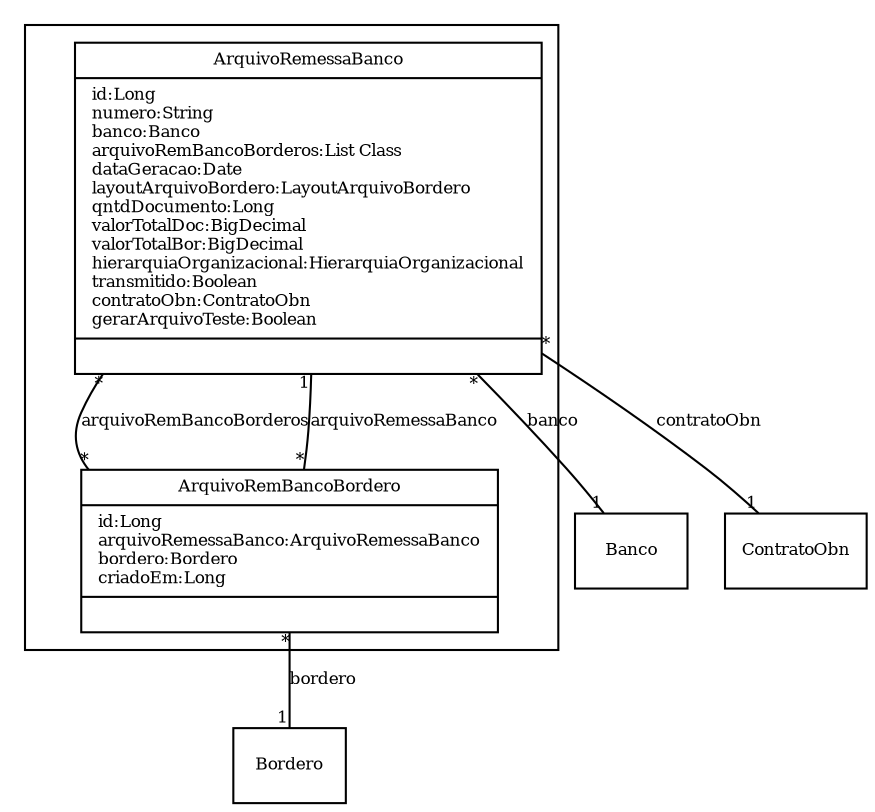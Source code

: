 digraph G{
fontname = "Times-Roman"
fontsize = 8

node [
        fontname = "Times-Roman"
        fontsize = 8
        shape = "record"
]

edge [
        fontname = "Times-Roman"
        fontsize = 8
]

subgraph clusterARQUIVO__OBN600
{
ArquivoRemessaBanco [label = "{ArquivoRemessaBanco|id:Long\lnumero:String\lbanco:Banco\larquivoRemBancoBorderos:List Class\ldataGeracao:Date\llayoutArquivoBordero:LayoutArquivoBordero\lqntdDocumento:Long\lvalorTotalDoc:BigDecimal\lvalorTotalBor:BigDecimal\lhierarquiaOrganizacional:HierarquiaOrganizacional\ltransmitido:Boolean\lcontratoObn:ContratoObn\lgerarArquivoTeste:Boolean\l|\l}"]
ArquivoRemBancoBordero [label = "{ArquivoRemBancoBordero|id:Long\larquivoRemessaBanco:ArquivoRemessaBanco\lbordero:Bordero\lcriadoEm:Long\l|\l}"]
}
edge [arrowhead = "none" headlabel = "1" taillabel = "*"] ArquivoRemessaBanco -> Banco [label = "banco"]
edge [arrowhead = "none" headlabel = "*" taillabel = "*"] ArquivoRemessaBanco -> ArquivoRemBancoBordero [label = "arquivoRemBancoBorderos"]
edge [arrowhead = "none" headlabel = "1" taillabel = "*"] ArquivoRemessaBanco -> ContratoObn [label = "contratoObn"]
edge [arrowhead = "none" headlabel = "1" taillabel = "*"] ArquivoRemBancoBordero -> ArquivoRemessaBanco [label = "arquivoRemessaBanco"]
edge [arrowhead = "none" headlabel = "1" taillabel = "*"] ArquivoRemBancoBordero -> Bordero [label = "bordero"]
}

